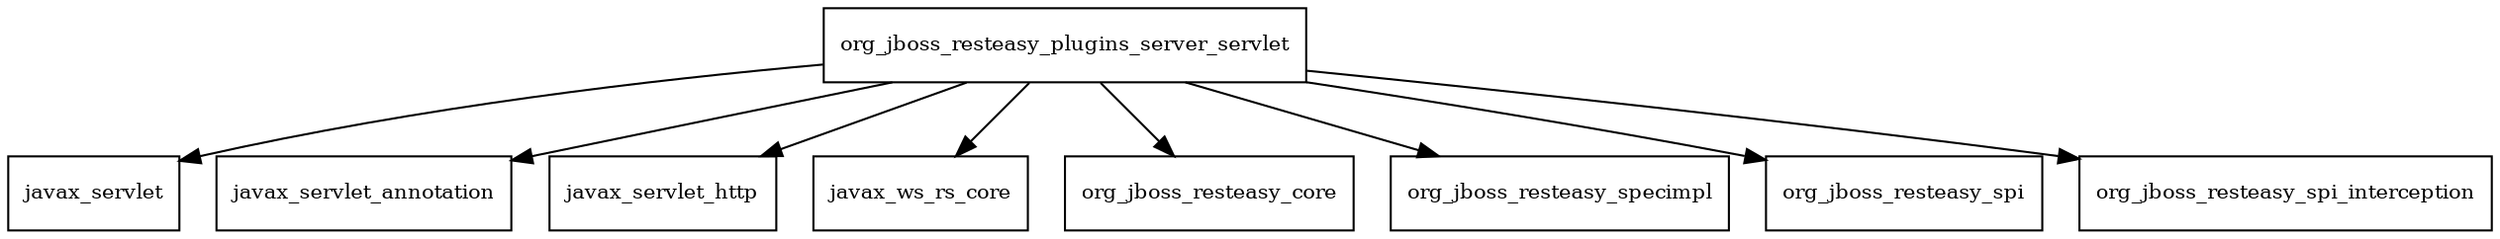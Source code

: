 digraph async_http_servlet_3_0_2_3_8_Final_redhat_3_package_dependencies {
  node [shape = box, fontsize=10.0];
  org_jboss_resteasy_plugins_server_servlet -> javax_servlet;
  org_jboss_resteasy_plugins_server_servlet -> javax_servlet_annotation;
  org_jboss_resteasy_plugins_server_servlet -> javax_servlet_http;
  org_jboss_resteasy_plugins_server_servlet -> javax_ws_rs_core;
  org_jboss_resteasy_plugins_server_servlet -> org_jboss_resteasy_core;
  org_jboss_resteasy_plugins_server_servlet -> org_jboss_resteasy_specimpl;
  org_jboss_resteasy_plugins_server_servlet -> org_jboss_resteasy_spi;
  org_jboss_resteasy_plugins_server_servlet -> org_jboss_resteasy_spi_interception;
}
